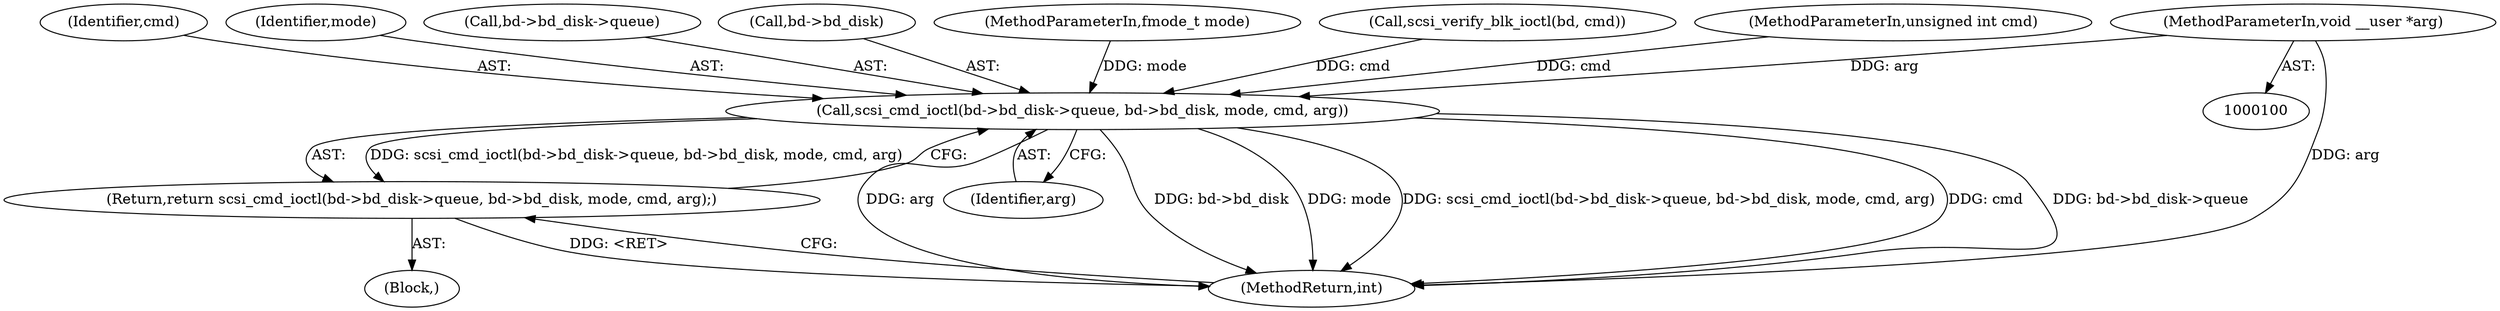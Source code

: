 digraph "0_linux_0bfc96cb77224736dfa35c3c555d37b3646ef35e@pointer" {
"1000104" [label="(MethodParameterIn,void __user *arg)"];
"1000119" [label="(Call,scsi_cmd_ioctl(bd->bd_disk->queue, bd->bd_disk, mode, cmd, arg))"];
"1000118" [label="(Return,return scsi_cmd_ioctl(bd->bd_disk->queue, bd->bd_disk, mode, cmd, arg);)"];
"1000119" [label="(Call,scsi_cmd_ioctl(bd->bd_disk->queue, bd->bd_disk, mode, cmd, arg))"];
"1000130" [label="(Identifier,arg)"];
"1000131" [label="(MethodReturn,int)"];
"1000104" [label="(MethodParameterIn,void __user *arg)"];
"1000105" [label="(Block,)"];
"1000129" [label="(Identifier,cmd)"];
"1000128" [label="(Identifier,mode)"];
"1000120" [label="(Call,bd->bd_disk->queue)"];
"1000125" [label="(Call,bd->bd_disk)"];
"1000102" [label="(MethodParameterIn,fmode_t mode)"];
"1000109" [label="(Call,scsi_verify_blk_ioctl(bd, cmd))"];
"1000103" [label="(MethodParameterIn,unsigned int cmd)"];
"1000118" [label="(Return,return scsi_cmd_ioctl(bd->bd_disk->queue, bd->bd_disk, mode, cmd, arg);)"];
"1000104" -> "1000100"  [label="AST: "];
"1000104" -> "1000131"  [label="DDG: arg"];
"1000104" -> "1000119"  [label="DDG: arg"];
"1000119" -> "1000118"  [label="AST: "];
"1000119" -> "1000130"  [label="CFG: "];
"1000120" -> "1000119"  [label="AST: "];
"1000125" -> "1000119"  [label="AST: "];
"1000128" -> "1000119"  [label="AST: "];
"1000129" -> "1000119"  [label="AST: "];
"1000130" -> "1000119"  [label="AST: "];
"1000118" -> "1000119"  [label="CFG: "];
"1000119" -> "1000131"  [label="DDG: arg"];
"1000119" -> "1000131"  [label="DDG: bd->bd_disk"];
"1000119" -> "1000131"  [label="DDG: mode"];
"1000119" -> "1000131"  [label="DDG: scsi_cmd_ioctl(bd->bd_disk->queue, bd->bd_disk, mode, cmd, arg)"];
"1000119" -> "1000131"  [label="DDG: cmd"];
"1000119" -> "1000131"  [label="DDG: bd->bd_disk->queue"];
"1000119" -> "1000118"  [label="DDG: scsi_cmd_ioctl(bd->bd_disk->queue, bd->bd_disk, mode, cmd, arg)"];
"1000102" -> "1000119"  [label="DDG: mode"];
"1000109" -> "1000119"  [label="DDG: cmd"];
"1000103" -> "1000119"  [label="DDG: cmd"];
"1000118" -> "1000105"  [label="AST: "];
"1000131" -> "1000118"  [label="CFG: "];
"1000118" -> "1000131"  [label="DDG: <RET>"];
}
